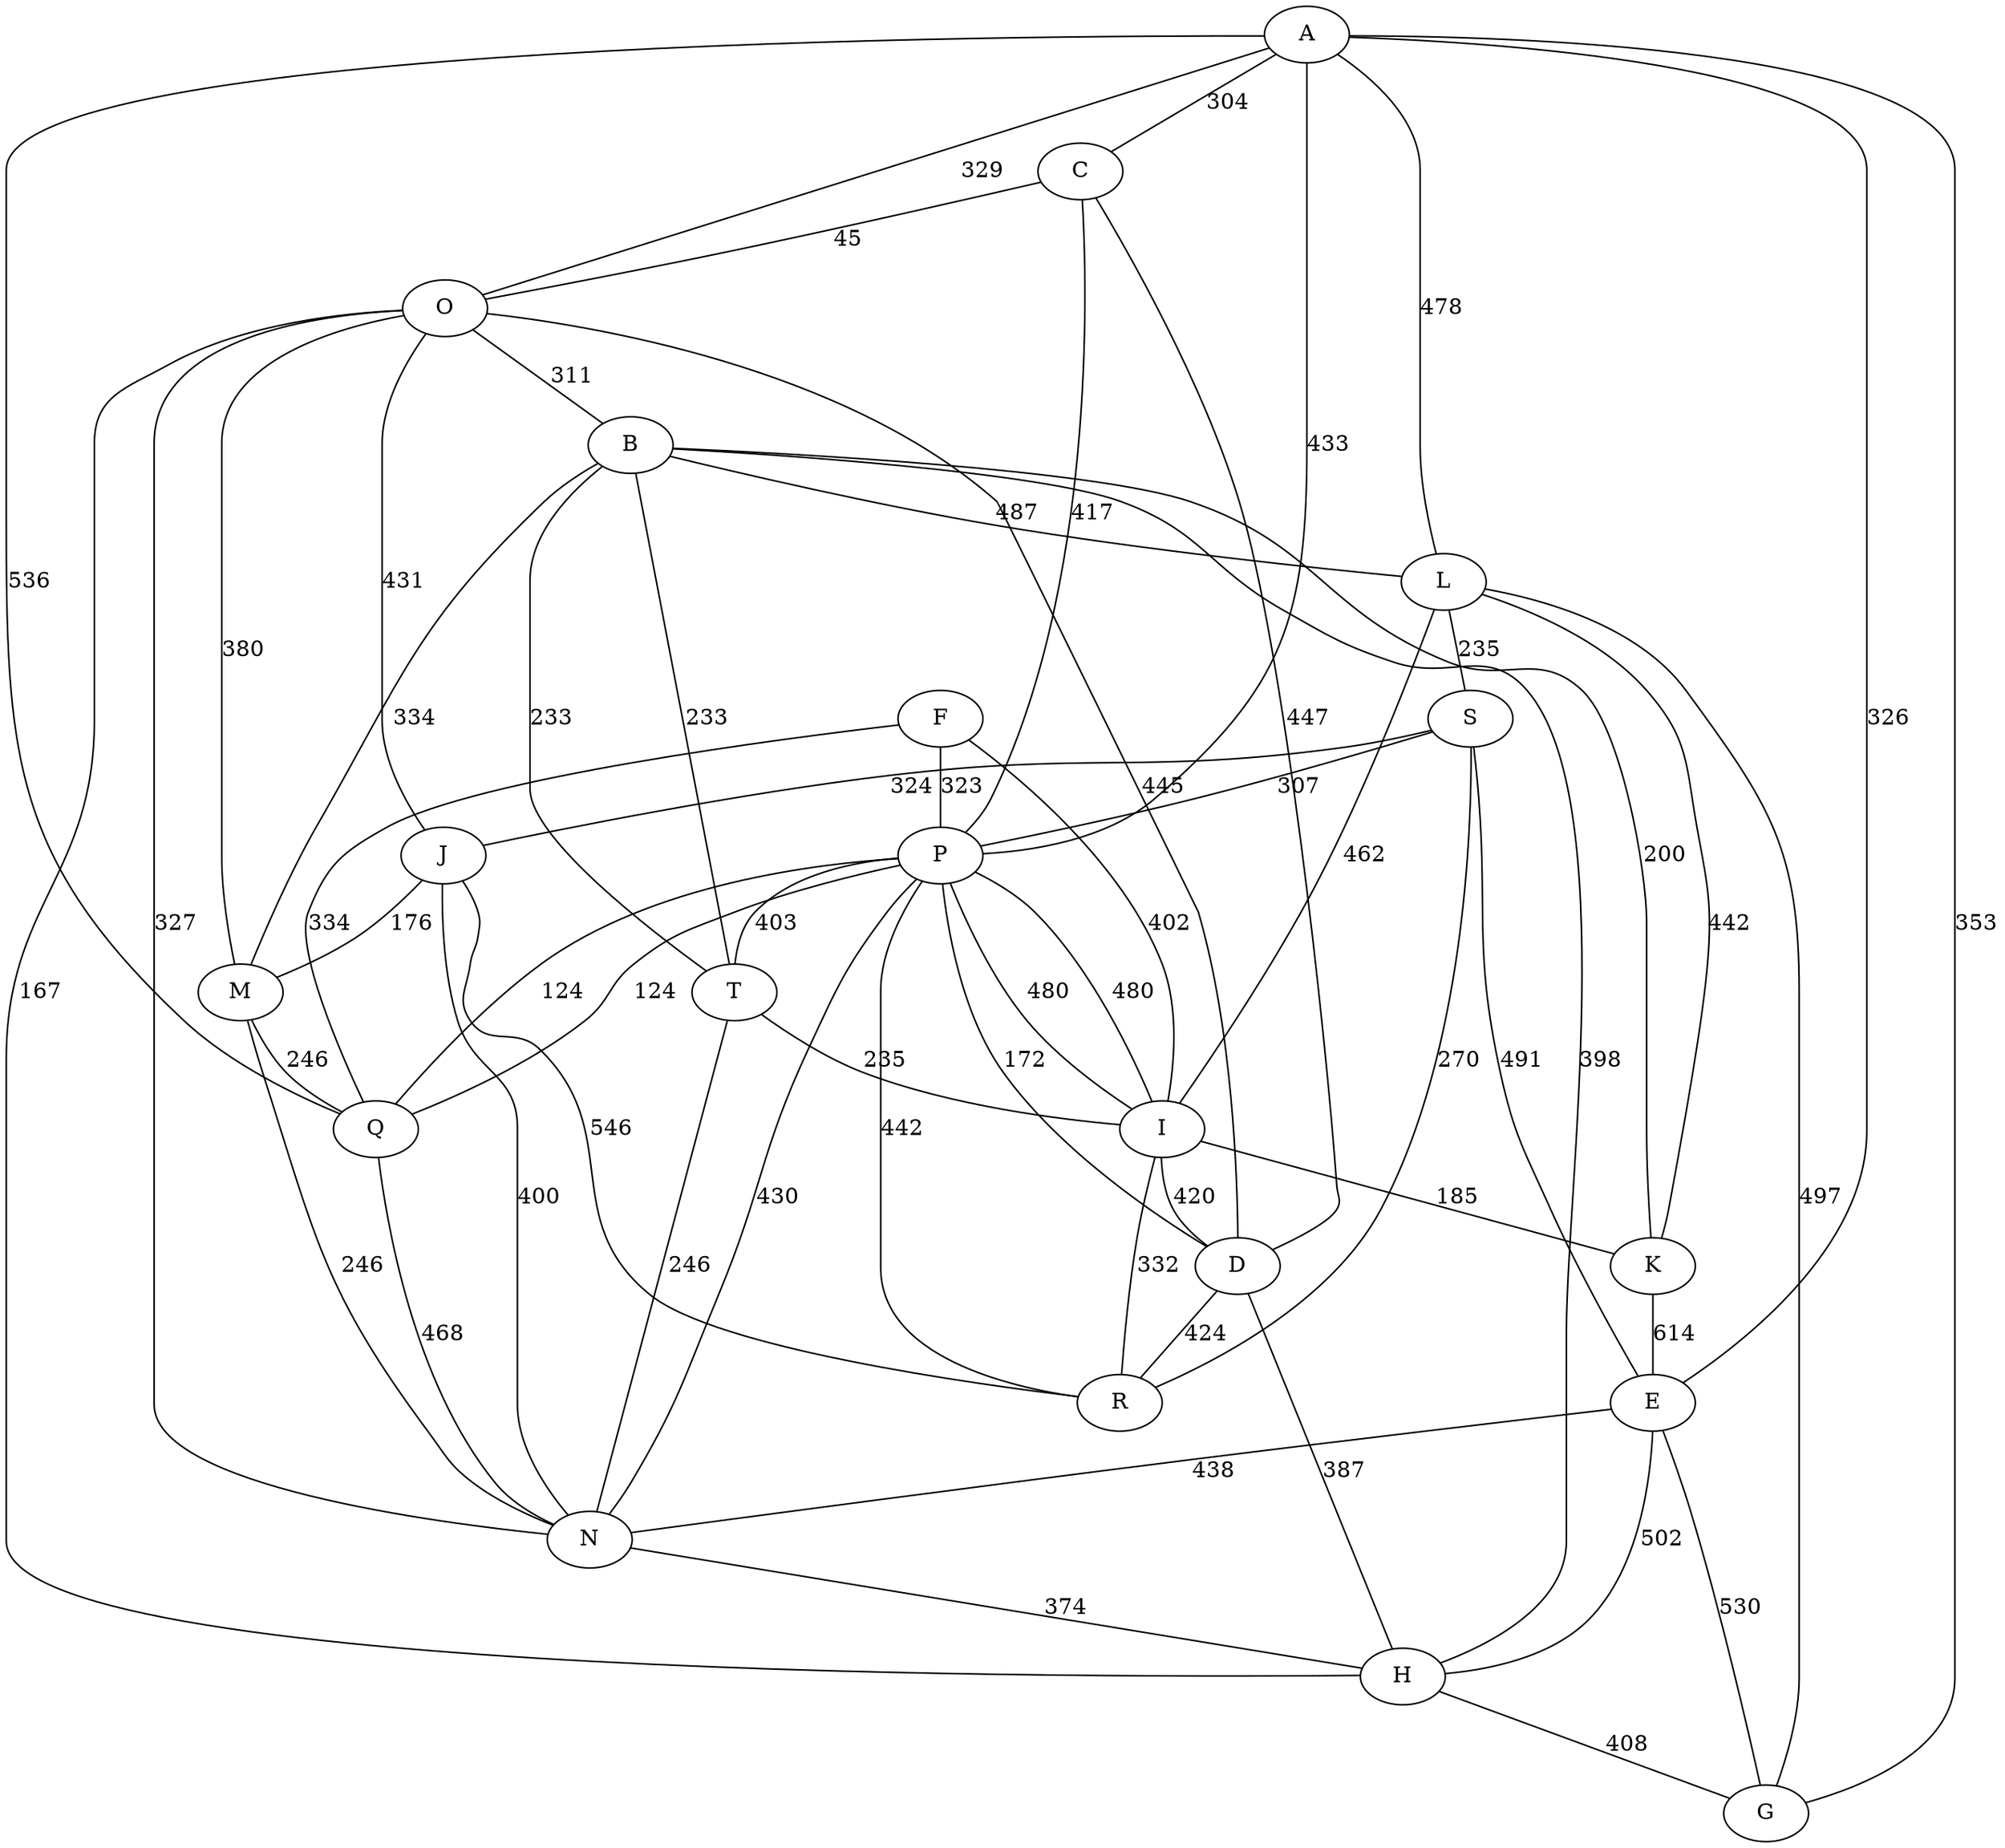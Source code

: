 graph G {
	A -- C [label="304"];
	A -- O [label="329"];
	A -- P [label="433"];
	B -- L [label="487"];
	B -- T [label="233"];
	B -- M [label="334"];
	C -- O [label="45"];
	C -- P [label="417"];
	C -- D [label="447"];
	D -- R [label="424"];
	D -- P [label="172"];
	D -- H [label="387"];
	E -- N [label="438"];
	E -- A [label="326"];
	E -- H [label="502"];
	F -- I [label="402"];
	F -- P [label="323"];
	F -- Q [label="334"];
	G -- A [label="353"];
	G -- L [label="497"];
	G -- E [label="530"];
	H -- B [label="398"];
	H -- G [label="408"];
	H -- O [label="167"];
	I -- D [label="420"];
	I -- P [label="480"];
	I -- K [label="185"];
	J -- R [label="546"];
	J -- N [label="400"];
	J -- M [label="176"];
	K -- B [label="200"];
	K -- E [label="614"];
	K -- L [label="442"];
	L -- S [label="235"];
	L -- A [label="478"];
	L -- I [label="462"];
	M -- Q [label="246"];
	M -- O [label="380"];
	M -- N [label="246"];
	N -- O [label="327"];
	N -- H [label="374"];
	N -- P [label="430"];
	O -- D [label="445"];
	O -- B [label="311"];
	O -- J [label="431"];
	P -- T [label="403"];
	P -- Q [label="124"];
	P -- I [label="480"];
	Q -- N [label="468"];
	Q -- A [label="536"];
	Q -- P [label="124"];
	R -- P [label="442"];
	R -- S [label="270"];
	R -- I [label="332"];
	S -- P [label="307"];
	S -- J [label="324"];
	S -- E [label="491"];
	T -- I [label="235"];
	T -- N [label="246"];
	T -- B [label="233"];
}
